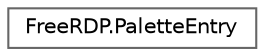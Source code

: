 digraph "Graphical Class Hierarchy"
{
 // LATEX_PDF_SIZE
  bgcolor="transparent";
  edge [fontname=Helvetica,fontsize=10,labelfontname=Helvetica,labelfontsize=10];
  node [fontname=Helvetica,fontsize=10,shape=box,height=0.2,width=0.4];
  rankdir="LR";
  Node0 [id="Node000000",label="FreeRDP.PaletteEntry",height=0.2,width=0.4,color="grey40", fillcolor="white", style="filled",URL="$struct_free_r_d_p_1_1_palette_entry.html",tooltip=" "];
}
